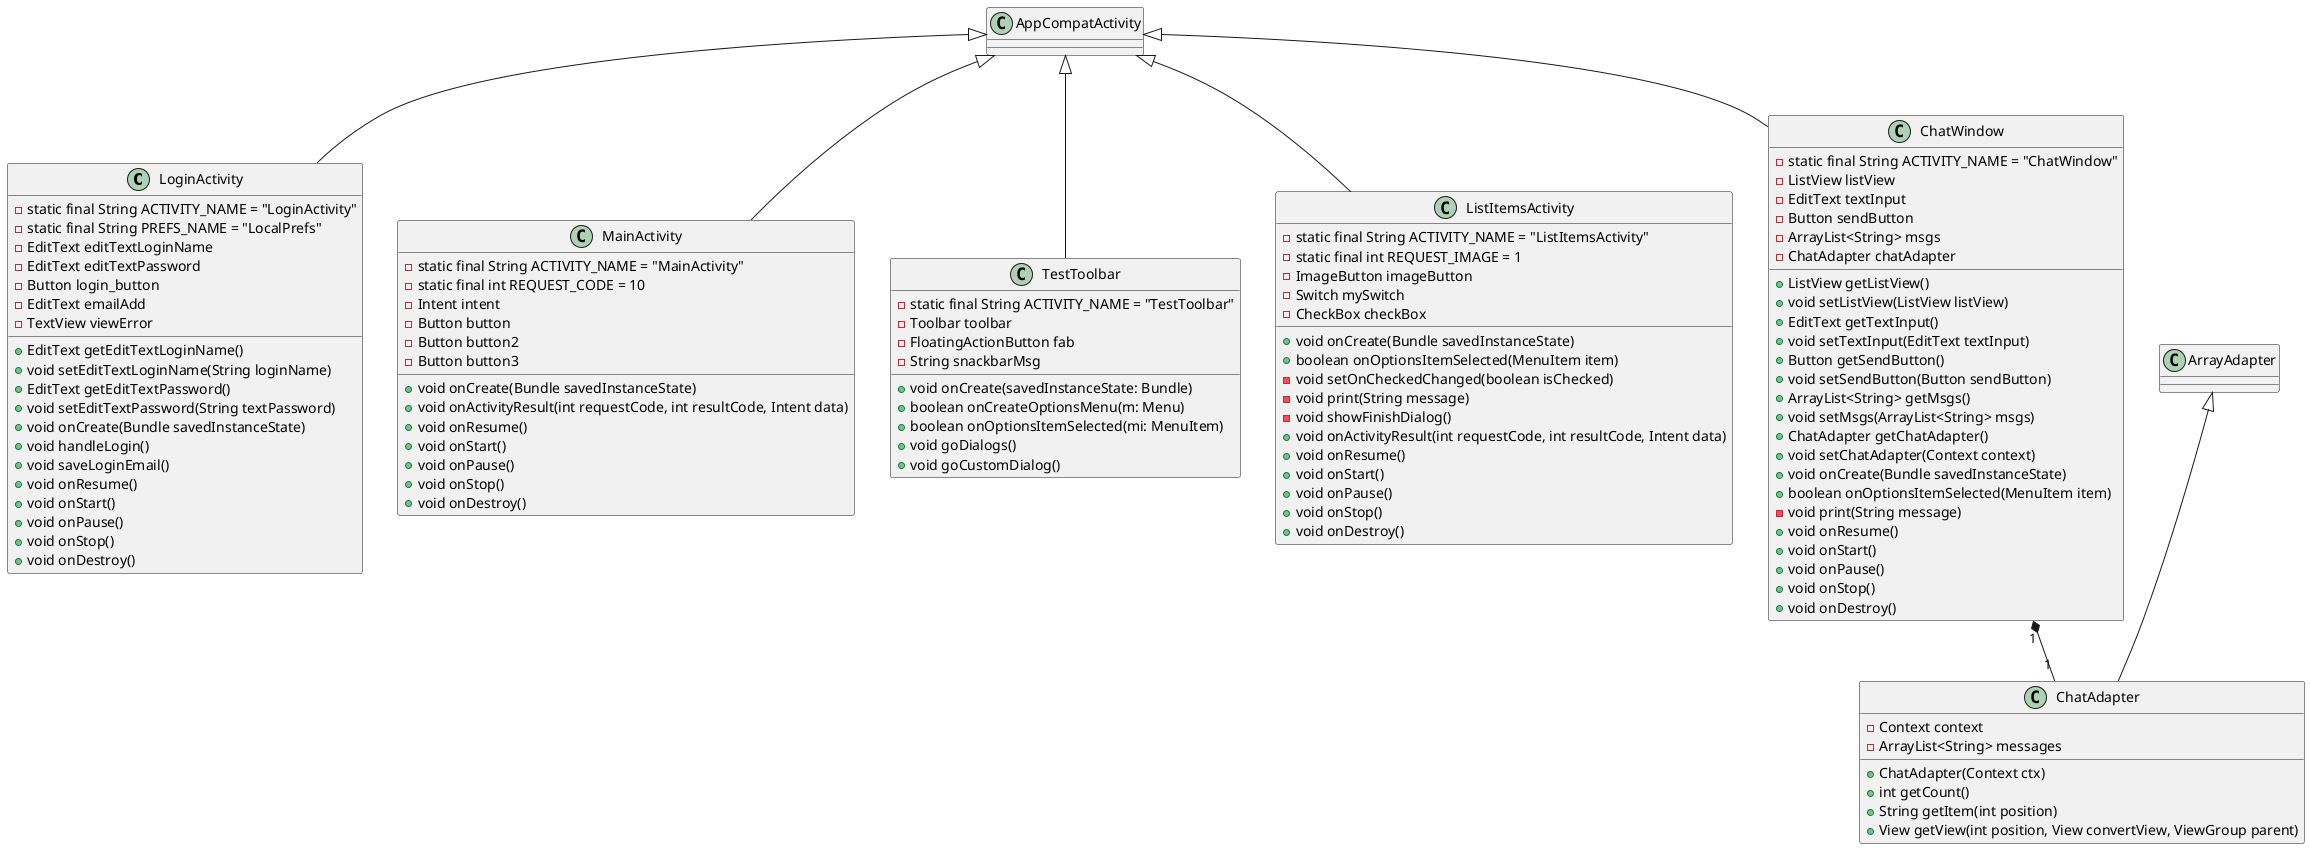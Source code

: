 @startuml
class LoginActivity extends AppCompatActivity {
    - static final String ACTIVITY_NAME = "LoginActivity"
    - static final String PREFS_NAME = "LocalPrefs"
    - EditText editTextLoginName
    - EditText editTextPassword
    - Button login_button
    - EditText emailAdd
    - TextView viewError

    + EditText getEditTextLoginName()
    + void setEditTextLoginName(String loginName)
    + EditText getEditTextPassword()
    + void setEditTextPassword(String textPassword)
    + void onCreate(Bundle savedInstanceState)
    + void handleLogin()
    + void saveLoginEmail()
    + void onResume()
    + void onStart()
    + void onPause()
    + void onStop()
    + void onDestroy()
}

class MainActivity extends AppCompatActivity {
    - static final String ACTIVITY_NAME = "MainActivity"
    - static final int REQUEST_CODE = 10
    - Intent intent
    - Button button
    - Button button2
    - Button button3

    + void onCreate(Bundle savedInstanceState)
    + void onActivityResult(int requestCode, int resultCode, Intent data)
    + void onResume()
    + void onStart()
    + void onPause()
    + void onStop()
    + void onDestroy()
}

class TestToolbar extends AppCompatActivity {
    - static final String ACTIVITY_NAME = "TestToolbar"
    - Toolbar toolbar
    - FloatingActionButton fab
    - String snackbarMsg
    + void onCreate(savedInstanceState: Bundle)
    + boolean onCreateOptionsMenu(m: Menu)
    + boolean onOptionsItemSelected(mi: MenuItem)
    + void goDialogs()
    + void goCustomDialog()
}

class ListItemsActivity extends AppCompatActivity {
    - static final String ACTIVITY_NAME = "ListItemsActivity"
    - static final int REQUEST_IMAGE = 1
    - ImageButton imageButton
    - Switch mySwitch
    - CheckBox checkBox

    + void onCreate(Bundle savedInstanceState)
    + boolean onOptionsItemSelected(MenuItem item)
    - void setOnCheckedChanged(boolean isChecked)
    - void print(String message)
    - void showFinishDialog()
    + void onActivityResult(int requestCode, int resultCode, Intent data)
    + void onResume()
    + void onStart()
    + void onPause()
    + void onStop()
    + void onDestroy()
}

class ChatWindow extends AppCompatActivity {
    - static final String ACTIVITY_NAME = "ChatWindow"
    - ListView listView
    - EditText textInput
    - Button sendButton
    - ArrayList<String> msgs
    - ChatAdapter chatAdapter

    + ListView getListView()
    + void setListView(ListView listView)
    + EditText getTextInput()
    + void setTextInput(EditText textInput)
    + Button getSendButton()
    + void setSendButton(Button sendButton)
    + ArrayList<String> getMsgs()
    + void setMsgs(ArrayList<String> msgs)
    + ChatAdapter getChatAdapter()
    + void setChatAdapter(Context context)
    + void onCreate(Bundle savedInstanceState)
    + boolean onOptionsItemSelected(MenuItem item)
    - void print(String message)
    + void onResume()
    + void onStart()
    + void onPause()
    + void onStop()
    + void onDestroy()
}

class ChatAdapter extends ArrayAdapter<String> {
    - Context context
    - ArrayList<String> messages

    + ChatAdapter(Context ctx)
    + int getCount()
    + String getItem(int position)
    + View getView(int position, View convertView, ViewGroup parent)
}

ChatWindow "1" *-- "1" ChatAdapter
@enduml
